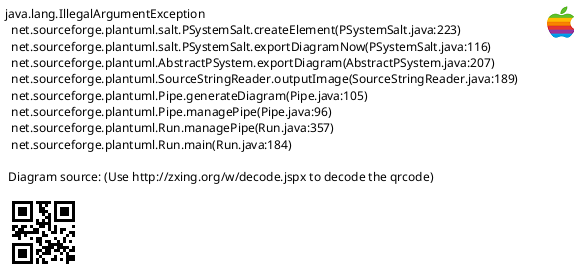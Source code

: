 @startsalt (id=operations)

' Login and merged topics based or related to TOBS Onboard MQTT RM02v0.3.12_ITxPT
' Status: workdoc, version 0.1

.
' Operational Information Topics
+ <font color=red>operations | <font color=black>TOP LEVEL FOR FUNCTION "OPERATIONS"
'+++ vehicle
'++++ unique_identifier
'++++ assigned_identifier
++ **login** | LOGIN function
+++ vehicle | VEHICLE LOGIN
++++ composition
++++ status | current status of technical vehicle login

+++ driver | DRIVER LOGIN
++++ status | current status of driver login
++++ cmd | top level for driver login request/response messages
+++++ [provider identifier] | login/out requests, publish shall include response topic (aka mqttv5)
++++++ response | personal response to the requester

+++ assignment | DUTY LOGIN
++++ status | current status of assignment login
++++ cmd | top level for assignment login request/response messages
+++++ [provider identifier] | login/out requests, publish shall include response topic (aka mqttv5)
++++++ response | personal response to the requester

' Current Operations Topics
++ current_block
+++ state
+++ included_vehicle_journeys
++ <font color=green>current_vehicel_journey
+++ state
' new structure (AF)
' ++++ details
+++ expected_call
+++ final_call
+++ link_progress
+++ call_event
+++ local_call_event
+++ <font color=green>calls
'+++++ <font color=green>[sequenceNumber]

++ next_vehicel_journey
+++ state
+++ <font color=green>calls
'++++ [sequenceNumber]


@endsalt

